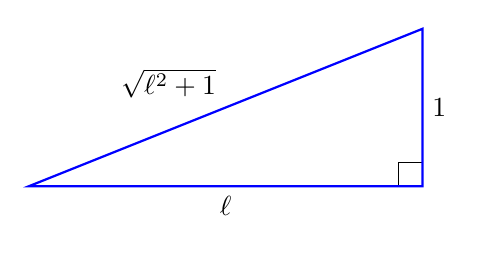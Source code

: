 \begin{tikzpicture}
      \draw (0,0) rectangle ++(-0.3,0.3);
      \draw[thick, color=blue] (0,0)--(0,2)--(-5,0)--cycle;
 
      \node at (0,1) [right] {$1$}; 
      \node at (-2.5,0) [below] {$\ell$}; 
      \node at (-2.5,1) [above left] {$\sqrt{\ell^ 2+1}$}; 
\end{tikzpicture}
